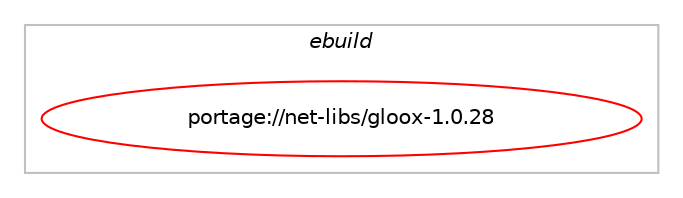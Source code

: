 digraph prolog {

# *************
# Graph options
# *************

newrank=true;
concentrate=true;
compound=true;
graph [rankdir=LR,fontname=Helvetica,fontsize=10,ranksep=1.5];#, ranksep=2.5, nodesep=0.2];
edge  [arrowhead=vee];
node  [fontname=Helvetica,fontsize=10];

# **********
# The ebuild
# **********

subgraph cluster_leftcol {
color=gray;
label=<<i>ebuild</i>>;
id [label="portage://net-libs/gloox-1.0.28", color=red, width=4, href="../net-libs/gloox-1.0.28.svg"];
}

# ****************
# The dependencies
# ****************

subgraph cluster_midcol {
color=gray;
label=<<i>dependencies</i>>;
subgraph cluster_compile {
fillcolor="#eeeeee";
style=filled;
label=<<i>compile</i>>;
# *** BEGIN UNKNOWN DEPENDENCY TYPE (TODO) ***
# id -> equal(use_conditional_group(positive,gnutls,portage://net-libs/gloox-1.0.28,[package_dependency(portage://net-libs/gloox-1.0.28,install,no,net-libs,gnutls,none,[,,],any_same_slot,[])]))
# *** END UNKNOWN DEPENDENCY TYPE (TODO) ***

# *** BEGIN UNKNOWN DEPENDENCY TYPE (TODO) ***
# id -> equal(use_conditional_group(positive,idn,portage://net-libs/gloox-1.0.28,[package_dependency(portage://net-libs/gloox-1.0.28,install,no,net-dns,libidn,none,[,,],any_same_slot,[])]))
# *** END UNKNOWN DEPENDENCY TYPE (TODO) ***

# *** BEGIN UNKNOWN DEPENDENCY TYPE (TODO) ***
# id -> equal(use_conditional_group(positive,ssl,portage://net-libs/gloox-1.0.28,[package_dependency(portage://net-libs/gloox-1.0.28,install,no,dev-libs,openssl,none,[,,],[slot(0),equal],[])]))
# *** END UNKNOWN DEPENDENCY TYPE (TODO) ***

# *** BEGIN UNKNOWN DEPENDENCY TYPE (TODO) ***
# id -> equal(use_conditional_group(positive,zlib,portage://net-libs/gloox-1.0.28,[package_dependency(portage://net-libs/gloox-1.0.28,install,no,sys-libs,zlib,none,[,,],[],[])]))
# *** END UNKNOWN DEPENDENCY TYPE (TODO) ***

}
subgraph cluster_compileandrun {
fillcolor="#eeeeee";
style=filled;
label=<<i>compile and run</i>>;
}
subgraph cluster_run {
fillcolor="#eeeeee";
style=filled;
label=<<i>run</i>>;
# *** BEGIN UNKNOWN DEPENDENCY TYPE (TODO) ***
# id -> equal(use_conditional_group(positive,gnutls,portage://net-libs/gloox-1.0.28,[package_dependency(portage://net-libs/gloox-1.0.28,run,no,net-libs,gnutls,none,[,,],any_same_slot,[])]))
# *** END UNKNOWN DEPENDENCY TYPE (TODO) ***

# *** BEGIN UNKNOWN DEPENDENCY TYPE (TODO) ***
# id -> equal(use_conditional_group(positive,idn,portage://net-libs/gloox-1.0.28,[package_dependency(portage://net-libs/gloox-1.0.28,run,no,net-dns,libidn,none,[,,],any_same_slot,[])]))
# *** END UNKNOWN DEPENDENCY TYPE (TODO) ***

# *** BEGIN UNKNOWN DEPENDENCY TYPE (TODO) ***
# id -> equal(use_conditional_group(positive,ssl,portage://net-libs/gloox-1.0.28,[package_dependency(portage://net-libs/gloox-1.0.28,run,no,dev-libs,openssl,none,[,,],[slot(0),equal],[])]))
# *** END UNKNOWN DEPENDENCY TYPE (TODO) ***

# *** BEGIN UNKNOWN DEPENDENCY TYPE (TODO) ***
# id -> equal(use_conditional_group(positive,zlib,portage://net-libs/gloox-1.0.28,[package_dependency(portage://net-libs/gloox-1.0.28,run,no,sys-libs,zlib,none,[,,],[],[])]))
# *** END UNKNOWN DEPENDENCY TYPE (TODO) ***

}
}

# **************
# The candidates
# **************

subgraph cluster_choices {
rank=same;
color=gray;
label=<<i>candidates</i>>;

}

}

